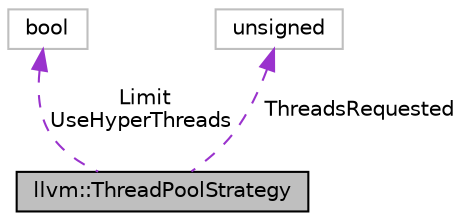 digraph "llvm::ThreadPoolStrategy"
{
 // LATEX_PDF_SIZE
  bgcolor="transparent";
  edge [fontname="Helvetica",fontsize="10",labelfontname="Helvetica",labelfontsize="10"];
  node [fontname="Helvetica",fontsize="10",shape=record];
  Node1 [label="llvm::ThreadPoolStrategy",height=0.2,width=0.4,color="black", fillcolor="grey75", style="filled", fontcolor="black",tooltip="This tells how a thread pool will be used."];
  Node2 -> Node1 [dir="back",color="darkorchid3",fontsize="10",style="dashed",label=" Limit\nUseHyperThreads" ,fontname="Helvetica"];
  Node2 [label="bool",height=0.2,width=0.4,color="grey75",tooltip=" "];
  Node3 -> Node1 [dir="back",color="darkorchid3",fontsize="10",style="dashed",label=" ThreadsRequested" ,fontname="Helvetica"];
  Node3 [label="unsigned",height=0.2,width=0.4,color="grey75",tooltip=" "];
}

